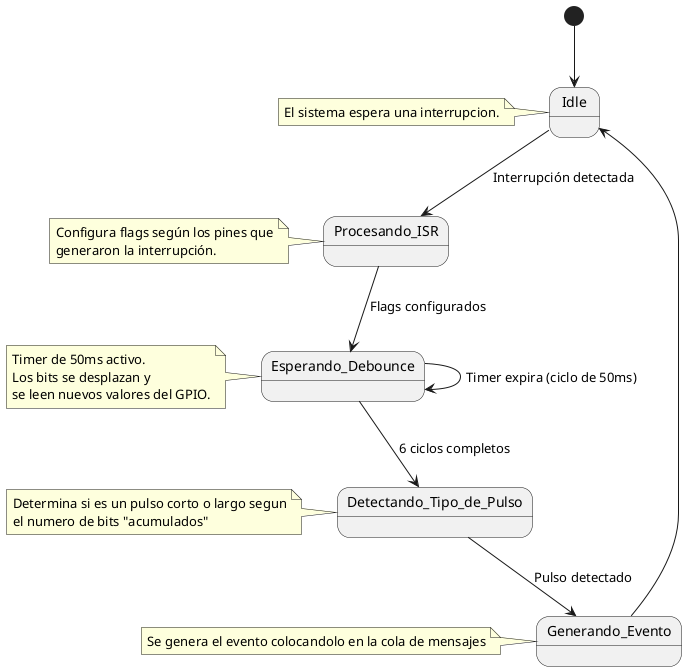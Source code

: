 @startuml
[*] --> Idle

state Idle {
}
note left of Idle : El sistema espera una interrupcion.
Idle --> Procesando_ISR : Interrupción detectada

state Procesando_ISR {
}
note left of Procesando_ISR : Configura flags según los pines que\ngeneraron la interrupción.
Procesando_ISR --> Esperando_Debounce : Flags configurados

state Esperando_Debounce {
}
note left of Esperando_Debounce: Timer de 50ms activo.\nLos bits se desplazan y\nse leen nuevos valores del GPIO.
Esperando_Debounce --> Esperando_Debounce : Timer expira (ciclo de 50ms)
Esperando_Debounce --> Detectando_Tipo_de_Pulso : 6 ciclos completos

state Detectando_Tipo_de_Pulso {
}
note left of Detectando_Tipo_de_Pulso : Determina si es un pulso corto o largo segun\nel numero de bits "acumulados"
Detectando_Tipo_de_Pulso --> Generando_Evento : Pulso detectado

state Generando_Evento {
}
note left of Generando_Evento : Se genera el evento colocandolo en la cola de mensajes
Generando_Evento --> Idle

@enduml
